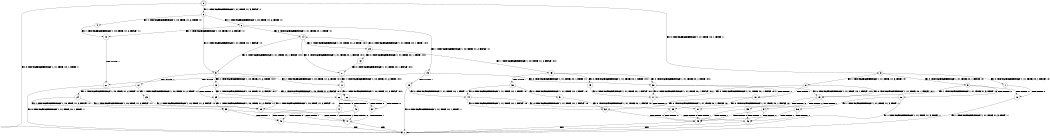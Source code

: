 digraph BCG {
size = "7, 10.5";
center = TRUE;
node [shape = circle];
0 [peripheries = 2];
0 -> 1 [label = "EX !0 !ATOMIC_EXCH_BRANCH (1, +1, TRUE, +0, 1, TRUE) !::"];
0 -> 2 [label = "EX !1 !ATOMIC_EXCH_BRANCH (1, +1, TRUE, +1, 3, FALSE) !::"];
0 -> 3 [label = "EX !0 !ATOMIC_EXCH_BRANCH (1, +1, TRUE, +0, 1, TRUE) !::"];
2 -> 4 [label = "EX !1 !ATOMIC_EXCH_BRANCH (1, +0, TRUE, +1, 2, TRUE) !:1:"];
2 -> 5 [label = "EX !0 !ATOMIC_EXCH_BRANCH (1, +1, TRUE, +0, 1, FALSE) !:1:"];
2 -> 6 [label = "EX !1 !ATOMIC_EXCH_BRANCH (1, +0, TRUE, +1, 2, TRUE) !:1:"];
3 -> 7 [label = "EX !0 !ATOMIC_EXCH_BRANCH (1, +1, TRUE, +0, 1, FALSE) !:0:"];
3 -> 8 [label = "EX !1 !ATOMIC_EXCH_BRANCH (1, +1, TRUE, +1, 3, TRUE) !:0:"];
3 -> 9 [label = "EX !0 !ATOMIC_EXCH_BRANCH (1, +1, TRUE, +0, 1, FALSE) !:0:"];
4 -> 10 [label = "EX !1 !ATOMIC_EXCH_BRANCH (1, +0, TRUE, +1, 2, FALSE) !:1:"];
5 -> 11 [label = "EX !1 !ATOMIC_EXCH_BRANCH (1, +0, TRUE, +1, 2, TRUE) !:0:1:"];
5 -> 12 [label = "TERMINATE !0"];
5 -> 13 [label = "EX !1 !ATOMIC_EXCH_BRANCH (1, +0, TRUE, +1, 2, TRUE) !:0:1:"];
6 -> 10 [label = "EX !1 !ATOMIC_EXCH_BRANCH (1, +0, TRUE, +1, 2, FALSE) !:1:"];
6 -> 14 [label = "EX !0 !ATOMIC_EXCH_BRANCH (1, +1, TRUE, +0, 1, TRUE) !:1:"];
6 -> 15 [label = "EX !1 !ATOMIC_EXCH_BRANCH (1, +0, TRUE, +1, 2, FALSE) !:1:"];
7 -> 16 [label = "TERMINATE !0"];
8 -> 17 [label = "EX !0 !ATOMIC_EXCH_BRANCH (1, +1, TRUE, +0, 1, FALSE) !:0:1:"];
8 -> 18 [label = "TERMINATE !1"];
8 -> 19 [label = "EX !0 !ATOMIC_EXCH_BRANCH (1, +1, TRUE, +0, 1, FALSE) !:0:1:"];
9 -> 16 [label = "TERMINATE !0"];
9 -> 20 [label = "TERMINATE !0"];
9 -> 19 [label = "EX !1 !ATOMIC_EXCH_BRANCH (1, +1, TRUE, +1, 3, TRUE) !:0:"];
10 -> 21 [label = "TERMINATE !1"];
11 -> 22 [label = "EX !1 !ATOMIC_EXCH_BRANCH (1, +0, TRUE, +1, 2, FALSE) !:0:1:"];
12 -> 23 [label = "EX !1 !ATOMIC_EXCH_BRANCH (1, +0, TRUE, +1, 2, TRUE) !:1:"];
12 -> 24 [label = "EX !1 !ATOMIC_EXCH_BRANCH (1, +0, TRUE, +1, 2, TRUE) !:1:"];
13 -> 22 [label = "EX !1 !ATOMIC_EXCH_BRANCH (1, +0, TRUE, +1, 2, FALSE) !:0:1:"];
13 -> 25 [label = "TERMINATE !0"];
13 -> 26 [label = "EX !1 !ATOMIC_EXCH_BRANCH (1, +0, TRUE, +1, 2, FALSE) !:0:1:"];
14 -> 27 [label = "EX !0 !ATOMIC_EXCH_BRANCH (1, +1, TRUE, +0, 1, FALSE) !:0:1:"];
14 -> 28 [label = "EX !1 !ATOMIC_EXCH_BRANCH (1, +0, TRUE, +1, 2, TRUE) !:0:1:"];
14 -> 5 [label = "EX !0 !ATOMIC_EXCH_BRANCH (1, +1, TRUE, +0, 1, FALSE) !:0:1:"];
15 -> 21 [label = "TERMINATE !1"];
15 -> 29 [label = "TERMINATE !1"];
15 -> 30 [label = "EX !0 !ATOMIC_EXCH_BRANCH (1, +1, TRUE, +0, 1, TRUE) !:1:"];
16 -> 1 [label = "EX !1 !ATOMIC_EXCH_BRANCH (1, +1, TRUE, +1, 3, TRUE) !::"];
17 -> 31 [label = "TERMINATE !0"];
18 -> 32 [label = "EX !0 !ATOMIC_EXCH_BRANCH (1, +1, TRUE, +0, 1, FALSE) !:0:"];
18 -> 33 [label = "EX !0 !ATOMIC_EXCH_BRANCH (1, +1, TRUE, +0, 1, FALSE) !:0:"];
19 -> 31 [label = "TERMINATE !0"];
19 -> 34 [label = "TERMINATE !1"];
19 -> 35 [label = "TERMINATE !0"];
20 -> 1 [label = "EX !1 !ATOMIC_EXCH_BRANCH (1, +1, TRUE, +1, 3, TRUE) !::"];
20 -> 36 [label = "EX !1 !ATOMIC_EXCH_BRANCH (1, +1, TRUE, +1, 3, TRUE) !::"];
21 -> 1 [label = "EX !0 !ATOMIC_EXCH_BRANCH (1, +1, TRUE, +0, 1, TRUE) !::"];
22 -> 37 [label = "TERMINATE !0"];
23 -> 38 [label = "EX !1 !ATOMIC_EXCH_BRANCH (1, +0, TRUE, +1, 2, FALSE) !:1:"];
24 -> 38 [label = "EX !1 !ATOMIC_EXCH_BRANCH (1, +0, TRUE, +1, 2, FALSE) !:1:"];
24 -> 39 [label = "EX !1 !ATOMIC_EXCH_BRANCH (1, +0, TRUE, +1, 2, FALSE) !:1:"];
25 -> 38 [label = "EX !1 !ATOMIC_EXCH_BRANCH (1, +0, TRUE, +1, 2, FALSE) !:1:"];
25 -> 39 [label = "EX !1 !ATOMIC_EXCH_BRANCH (1, +0, TRUE, +1, 2, FALSE) !:1:"];
26 -> 37 [label = "TERMINATE !0"];
26 -> 40 [label = "TERMINATE !1"];
26 -> 41 [label = "TERMINATE !0"];
27 -> 11 [label = "EX !1 !ATOMIC_EXCH_BRANCH (1, +0, TRUE, +1, 2, TRUE) !:0:1:"];
28 -> 42 [label = "EX !0 !ATOMIC_EXCH_BRANCH (1, +1, TRUE, +0, 1, TRUE) !:0:1:"];
28 -> 43 [label = "EX !1 !ATOMIC_EXCH_BRANCH (1, +0, TRUE, +1, 2, FALSE) !:0:1:"];
28 -> 14 [label = "EX !0 !ATOMIC_EXCH_BRANCH (1, +1, TRUE, +0, 1, TRUE) !:0:1:"];
29 -> 1 [label = "EX !0 !ATOMIC_EXCH_BRANCH (1, +1, TRUE, +0, 1, TRUE) !::"];
29 -> 44 [label = "EX !0 !ATOMIC_EXCH_BRANCH (1, +1, TRUE, +0, 1, TRUE) !::"];
30 -> 17 [label = "EX !0 !ATOMIC_EXCH_BRANCH (1, +1, TRUE, +0, 1, FALSE) !:0:1:"];
30 -> 18 [label = "TERMINATE !1"];
30 -> 19 [label = "EX !0 !ATOMIC_EXCH_BRANCH (1, +1, TRUE, +0, 1, FALSE) !:0:1:"];
31 -> 45 [label = "TERMINATE !1"];
32 -> 45 [label = "TERMINATE !0"];
33 -> 45 [label = "TERMINATE !0"];
33 -> 46 [label = "TERMINATE !0"];
34 -> 45 [label = "TERMINATE !0"];
34 -> 46 [label = "TERMINATE !0"];
35 -> 45 [label = "TERMINATE !1"];
35 -> 46 [label = "TERMINATE !1"];
36 -> 45 [label = "TERMINATE !1"];
36 -> 46 [label = "TERMINATE !1"];
37 -> 47 [label = "TERMINATE !1"];
38 -> 47 [label = "TERMINATE !1"];
39 -> 47 [label = "TERMINATE !1"];
39 -> 48 [label = "TERMINATE !1"];
40 -> 47 [label = "TERMINATE !0"];
40 -> 48 [label = "TERMINATE !0"];
41 -> 47 [label = "TERMINATE !1"];
41 -> 48 [label = "TERMINATE !1"];
42 -> 27 [label = "EX !0 !ATOMIC_EXCH_BRANCH (1, +1, TRUE, +0, 1, FALSE) !:0:1:"];
43 -> 49 [label = "EX !0 !ATOMIC_EXCH_BRANCH (1, +1, TRUE, +0, 1, TRUE) !:0:1:"];
43 -> 50 [label = "TERMINATE !1"];
43 -> 30 [label = "EX !0 !ATOMIC_EXCH_BRANCH (1, +1, TRUE, +0, 1, TRUE) !:0:1:"];
44 -> 32 [label = "EX !0 !ATOMIC_EXCH_BRANCH (1, +1, TRUE, +0, 1, FALSE) !:0:"];
44 -> 33 [label = "EX !0 !ATOMIC_EXCH_BRANCH (1, +1, TRUE, +0, 1, FALSE) !:0:"];
45 -> 1 [label = "exit"];
46 -> 1 [label = "exit"];
47 -> 1 [label = "exit"];
48 -> 1 [label = "exit"];
49 -> 17 [label = "EX !0 !ATOMIC_EXCH_BRANCH (1, +1, TRUE, +0, 1, FALSE) !:0:1:"];
50 -> 51 [label = "EX !0 !ATOMIC_EXCH_BRANCH (1, +1, TRUE, +0, 1, TRUE) !:0:"];
50 -> 44 [label = "EX !0 !ATOMIC_EXCH_BRANCH (1, +1, TRUE, +0, 1, TRUE) !:0:"];
51 -> 32 [label = "EX !0 !ATOMIC_EXCH_BRANCH (1, +1, TRUE, +0, 1, FALSE) !:0:"];
}

